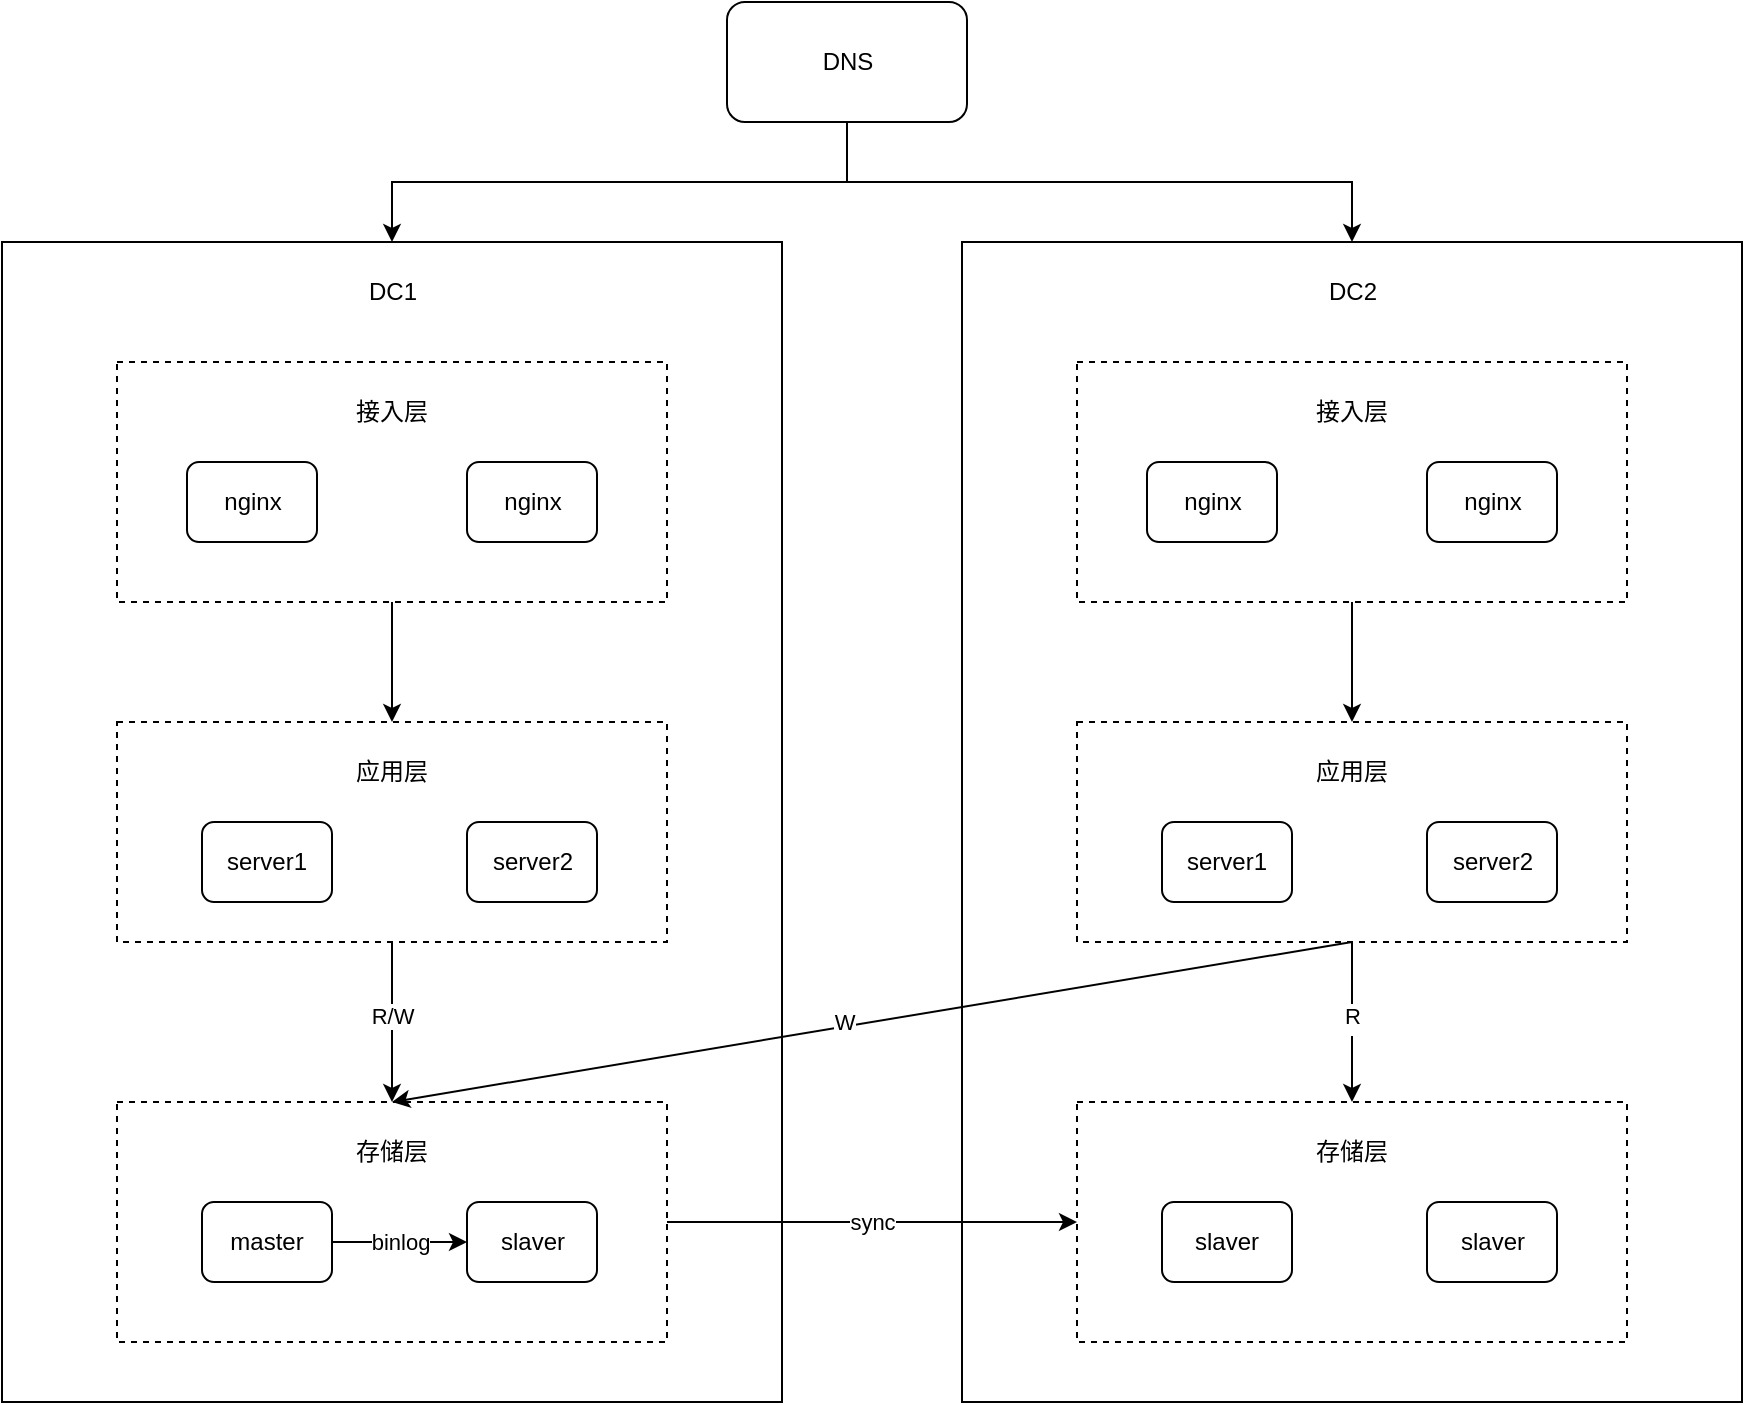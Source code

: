 <mxfile version="21.1.9" type="github">
  <diagram name="第 1 页" id="i0KEWKT4QkWftTb26kGe">
    <mxGraphModel dx="1434" dy="764" grid="1" gridSize="10" guides="1" tooltips="1" connect="1" arrows="1" fold="1" page="1" pageScale="1" pageWidth="827" pageHeight="1169" math="0" shadow="0">
      <root>
        <mxCell id="0" />
        <mxCell id="1" parent="0" />
        <mxCell id="OsukWyG0uSGKKcspRY22-49" value="" style="rounded=0;whiteSpace=wrap;html=1;" vertex="1" parent="1">
          <mxGeometry x="690" y="260" width="390" height="580" as="geometry" />
        </mxCell>
        <mxCell id="OsukWyG0uSGKKcspRY22-48" value="" style="rounded=0;whiteSpace=wrap;html=1;" vertex="1" parent="1">
          <mxGeometry x="210" y="260" width="390" height="580" as="geometry" />
        </mxCell>
        <mxCell id="OsukWyG0uSGKKcspRY22-50" style="edgeStyle=orthogonalEdgeStyle;rounded=0;orthogonalLoop=1;jettySize=auto;html=1;exitX=0.5;exitY=1;exitDx=0;exitDy=0;entryX=0.5;entryY=0;entryDx=0;entryDy=0;" edge="1" parent="1" source="OsukWyG0uSGKKcspRY22-1" target="OsukWyG0uSGKKcspRY22-48">
          <mxGeometry relative="1" as="geometry" />
        </mxCell>
        <mxCell id="OsukWyG0uSGKKcspRY22-51" style="edgeStyle=orthogonalEdgeStyle;rounded=0;orthogonalLoop=1;jettySize=auto;html=1;exitX=0.5;exitY=1;exitDx=0;exitDy=0;entryX=0.5;entryY=0;entryDx=0;entryDy=0;" edge="1" parent="1" source="OsukWyG0uSGKKcspRY22-1" target="OsukWyG0uSGKKcspRY22-49">
          <mxGeometry relative="1" as="geometry" />
        </mxCell>
        <mxCell id="OsukWyG0uSGKKcspRY22-1" value="DNS" style="rounded=1;whiteSpace=wrap;html=1;" vertex="1" parent="1">
          <mxGeometry x="572.5" y="140" width="120" height="60" as="geometry" />
        </mxCell>
        <mxCell id="OsukWyG0uSGKKcspRY22-4" value="DC1" style="text;html=1;align=center;verticalAlign=middle;resizable=0;points=[];autosize=1;strokeColor=none;fillColor=none;" vertex="1" parent="1">
          <mxGeometry x="380" y="270" width="50" height="30" as="geometry" />
        </mxCell>
        <mxCell id="OsukWyG0uSGKKcspRY22-23" style="edgeStyle=orthogonalEdgeStyle;rounded=0;orthogonalLoop=1;jettySize=auto;html=1;exitX=0.5;exitY=1;exitDx=0;exitDy=0;entryX=0.5;entryY=0;entryDx=0;entryDy=0;" edge="1" parent="1" source="OsukWyG0uSGKKcspRY22-5" target="OsukWyG0uSGKKcspRY22-13">
          <mxGeometry relative="1" as="geometry" />
        </mxCell>
        <mxCell id="OsukWyG0uSGKKcspRY22-5" value="" style="rounded=0;whiteSpace=wrap;html=1;dashed=1;" vertex="1" parent="1">
          <mxGeometry x="267.5" y="320" width="275" height="120" as="geometry" />
        </mxCell>
        <mxCell id="OsukWyG0uSGKKcspRY22-6" value="接入层" style="text;html=1;strokeColor=none;fillColor=none;align=center;verticalAlign=middle;whiteSpace=wrap;rounded=0;" vertex="1" parent="1">
          <mxGeometry x="375" y="330" width="60" height="30" as="geometry" />
        </mxCell>
        <mxCell id="OsukWyG0uSGKKcspRY22-7" value="nginx" style="rounded=1;whiteSpace=wrap;html=1;" vertex="1" parent="1">
          <mxGeometry x="302.5" y="370" width="65" height="40" as="geometry" />
        </mxCell>
        <mxCell id="OsukWyG0uSGKKcspRY22-8" value="nginx" style="rounded=1;whiteSpace=wrap;html=1;" vertex="1" parent="1">
          <mxGeometry x="442.5" y="370" width="65" height="40" as="geometry" />
        </mxCell>
        <mxCell id="OsukWyG0uSGKKcspRY22-24" style="edgeStyle=orthogonalEdgeStyle;rounded=0;orthogonalLoop=1;jettySize=auto;html=1;exitX=0.5;exitY=1;exitDx=0;exitDy=0;" edge="1" parent="1" source="OsukWyG0uSGKKcspRY22-13" target="OsukWyG0uSGKKcspRY22-17">
          <mxGeometry relative="1" as="geometry" />
        </mxCell>
        <mxCell id="OsukWyG0uSGKKcspRY22-25" value="R/W" style="edgeLabel;html=1;align=center;verticalAlign=middle;resizable=0;points=[];" vertex="1" connectable="0" parent="OsukWyG0uSGKKcspRY22-24">
          <mxGeometry x="-0.289" y="1" relative="1" as="geometry">
            <mxPoint x="-1" y="8" as="offset" />
          </mxGeometry>
        </mxCell>
        <mxCell id="OsukWyG0uSGKKcspRY22-13" value="" style="rounded=0;whiteSpace=wrap;html=1;dashed=1;" vertex="1" parent="1">
          <mxGeometry x="267.5" y="500" width="275" height="110" as="geometry" />
        </mxCell>
        <mxCell id="OsukWyG0uSGKKcspRY22-14" value="server2" style="rounded=1;whiteSpace=wrap;html=1;" vertex="1" parent="1">
          <mxGeometry x="442.5" y="550" width="65" height="40" as="geometry" />
        </mxCell>
        <mxCell id="OsukWyG0uSGKKcspRY22-15" value="server1" style="rounded=1;whiteSpace=wrap;html=1;" vertex="1" parent="1">
          <mxGeometry x="310" y="550" width="65" height="40" as="geometry" />
        </mxCell>
        <mxCell id="OsukWyG0uSGKKcspRY22-16" value="应用层" style="text;html=1;strokeColor=none;fillColor=none;align=center;verticalAlign=middle;whiteSpace=wrap;rounded=0;" vertex="1" parent="1">
          <mxGeometry x="375" y="510" width="60" height="30" as="geometry" />
        </mxCell>
        <mxCell id="OsukWyG0uSGKKcspRY22-46" value="sync" style="edgeStyle=orthogonalEdgeStyle;rounded=0;orthogonalLoop=1;jettySize=auto;html=1;exitX=1;exitY=0.5;exitDx=0;exitDy=0;entryX=0;entryY=0.5;entryDx=0;entryDy=0;" edge="1" parent="1" source="OsukWyG0uSGKKcspRY22-17" target="OsukWyG0uSGKKcspRY22-39">
          <mxGeometry relative="1" as="geometry" />
        </mxCell>
        <mxCell id="OsukWyG0uSGKKcspRY22-17" value="" style="rounded=0;whiteSpace=wrap;html=1;dashed=1;" vertex="1" parent="1">
          <mxGeometry x="267.5" y="690" width="275" height="120" as="geometry" />
        </mxCell>
        <mxCell id="OsukWyG0uSGKKcspRY22-18" value="slaver" style="rounded=1;whiteSpace=wrap;html=1;" vertex="1" parent="1">
          <mxGeometry x="442.5" y="740" width="65" height="40" as="geometry" />
        </mxCell>
        <mxCell id="OsukWyG0uSGKKcspRY22-26" value="binlog" style="edgeStyle=orthogonalEdgeStyle;rounded=0;orthogonalLoop=1;jettySize=auto;html=1;exitX=1;exitY=0.5;exitDx=0;exitDy=0;entryX=0;entryY=0.5;entryDx=0;entryDy=0;" edge="1" parent="1" source="OsukWyG0uSGKKcspRY22-19" target="OsukWyG0uSGKKcspRY22-18">
          <mxGeometry relative="1" as="geometry" />
        </mxCell>
        <mxCell id="OsukWyG0uSGKKcspRY22-19" value="master" style="rounded=1;whiteSpace=wrap;html=1;" vertex="1" parent="1">
          <mxGeometry x="310" y="740" width="65" height="40" as="geometry" />
        </mxCell>
        <mxCell id="OsukWyG0uSGKKcspRY22-20" value="存储层" style="text;html=1;strokeColor=none;fillColor=none;align=center;verticalAlign=middle;whiteSpace=wrap;rounded=0;" vertex="1" parent="1">
          <mxGeometry x="375" y="700" width="60" height="30" as="geometry" />
        </mxCell>
        <mxCell id="OsukWyG0uSGKKcspRY22-27" value="DC2" style="text;html=1;align=center;verticalAlign=middle;resizable=0;points=[];autosize=1;strokeColor=none;fillColor=none;" vertex="1" parent="1">
          <mxGeometry x="860" y="270" width="50" height="30" as="geometry" />
        </mxCell>
        <mxCell id="OsukWyG0uSGKKcspRY22-28" style="edgeStyle=orthogonalEdgeStyle;rounded=0;orthogonalLoop=1;jettySize=auto;html=1;exitX=0.5;exitY=1;exitDx=0;exitDy=0;entryX=0.5;entryY=0;entryDx=0;entryDy=0;" edge="1" source="OsukWyG0uSGKKcspRY22-29" target="OsukWyG0uSGKKcspRY22-35" parent="1">
          <mxGeometry relative="1" as="geometry" />
        </mxCell>
        <mxCell id="OsukWyG0uSGKKcspRY22-29" value="" style="rounded=0;whiteSpace=wrap;html=1;dashed=1;" vertex="1" parent="1">
          <mxGeometry x="747.5" y="320" width="275" height="120" as="geometry" />
        </mxCell>
        <mxCell id="OsukWyG0uSGKKcspRY22-30" value="接入层" style="text;html=1;strokeColor=none;fillColor=none;align=center;verticalAlign=middle;whiteSpace=wrap;rounded=0;" vertex="1" parent="1">
          <mxGeometry x="855" y="330" width="60" height="30" as="geometry" />
        </mxCell>
        <mxCell id="OsukWyG0uSGKKcspRY22-31" value="nginx" style="rounded=1;whiteSpace=wrap;html=1;" vertex="1" parent="1">
          <mxGeometry x="782.5" y="370" width="65" height="40" as="geometry" />
        </mxCell>
        <mxCell id="OsukWyG0uSGKKcspRY22-32" value="nginx" style="rounded=1;whiteSpace=wrap;html=1;" vertex="1" parent="1">
          <mxGeometry x="922.5" y="370" width="65" height="40" as="geometry" />
        </mxCell>
        <mxCell id="OsukWyG0uSGKKcspRY22-33" value="R" style="edgeStyle=orthogonalEdgeStyle;rounded=0;orthogonalLoop=1;jettySize=auto;html=1;exitX=0.5;exitY=1;exitDx=0;exitDy=0;" edge="1" source="OsukWyG0uSGKKcspRY22-35" target="OsukWyG0uSGKKcspRY22-39" parent="1">
          <mxGeometry relative="1" as="geometry" />
        </mxCell>
        <mxCell id="OsukWyG0uSGKKcspRY22-34" value="R" style="edgeLabel;html=1;align=center;verticalAlign=middle;resizable=0;points=[];" vertex="1" connectable="0" parent="OsukWyG0uSGKKcspRY22-33">
          <mxGeometry x="-0.289" y="1" relative="1" as="geometry">
            <mxPoint x="-1" y="8" as="offset" />
          </mxGeometry>
        </mxCell>
        <mxCell id="OsukWyG0uSGKKcspRY22-44" style="rounded=0;orthogonalLoop=1;jettySize=auto;html=1;exitX=0.5;exitY=1;exitDx=0;exitDy=0;entryX=0.5;entryY=0;entryDx=0;entryDy=0;" edge="1" parent="1" source="OsukWyG0uSGKKcspRY22-35" target="OsukWyG0uSGKKcspRY22-17">
          <mxGeometry relative="1" as="geometry" />
        </mxCell>
        <mxCell id="OsukWyG0uSGKKcspRY22-45" value="W" style="edgeLabel;html=1;align=center;verticalAlign=middle;resizable=0;points=[];" vertex="1" connectable="0" parent="OsukWyG0uSGKKcspRY22-44">
          <mxGeometry x="0.059" y="-3" relative="1" as="geometry">
            <mxPoint as="offset" />
          </mxGeometry>
        </mxCell>
        <mxCell id="OsukWyG0uSGKKcspRY22-35" value="" style="rounded=0;whiteSpace=wrap;html=1;dashed=1;" vertex="1" parent="1">
          <mxGeometry x="747.5" y="500" width="275" height="110" as="geometry" />
        </mxCell>
        <mxCell id="OsukWyG0uSGKKcspRY22-36" value="server2" style="rounded=1;whiteSpace=wrap;html=1;" vertex="1" parent="1">
          <mxGeometry x="922.5" y="550" width="65" height="40" as="geometry" />
        </mxCell>
        <mxCell id="OsukWyG0uSGKKcspRY22-37" value="server1" style="rounded=1;whiteSpace=wrap;html=1;" vertex="1" parent="1">
          <mxGeometry x="790" y="550" width="65" height="40" as="geometry" />
        </mxCell>
        <mxCell id="OsukWyG0uSGKKcspRY22-38" value="应用层" style="text;html=1;strokeColor=none;fillColor=none;align=center;verticalAlign=middle;whiteSpace=wrap;rounded=0;" vertex="1" parent="1">
          <mxGeometry x="855" y="510" width="60" height="30" as="geometry" />
        </mxCell>
        <mxCell id="OsukWyG0uSGKKcspRY22-39" value="" style="rounded=0;whiteSpace=wrap;html=1;dashed=1;" vertex="1" parent="1">
          <mxGeometry x="747.5" y="690" width="275" height="120" as="geometry" />
        </mxCell>
        <mxCell id="OsukWyG0uSGKKcspRY22-40" value="slaver" style="rounded=1;whiteSpace=wrap;html=1;" vertex="1" parent="1">
          <mxGeometry x="922.5" y="740" width="65" height="40" as="geometry" />
        </mxCell>
        <mxCell id="OsukWyG0uSGKKcspRY22-42" value="slaver" style="rounded=1;whiteSpace=wrap;html=1;" vertex="1" parent="1">
          <mxGeometry x="790" y="740" width="65" height="40" as="geometry" />
        </mxCell>
        <mxCell id="OsukWyG0uSGKKcspRY22-43" value="存储层" style="text;html=1;strokeColor=none;fillColor=none;align=center;verticalAlign=middle;whiteSpace=wrap;rounded=0;" vertex="1" parent="1">
          <mxGeometry x="855" y="700" width="60" height="30" as="geometry" />
        </mxCell>
      </root>
    </mxGraphModel>
  </diagram>
</mxfile>
